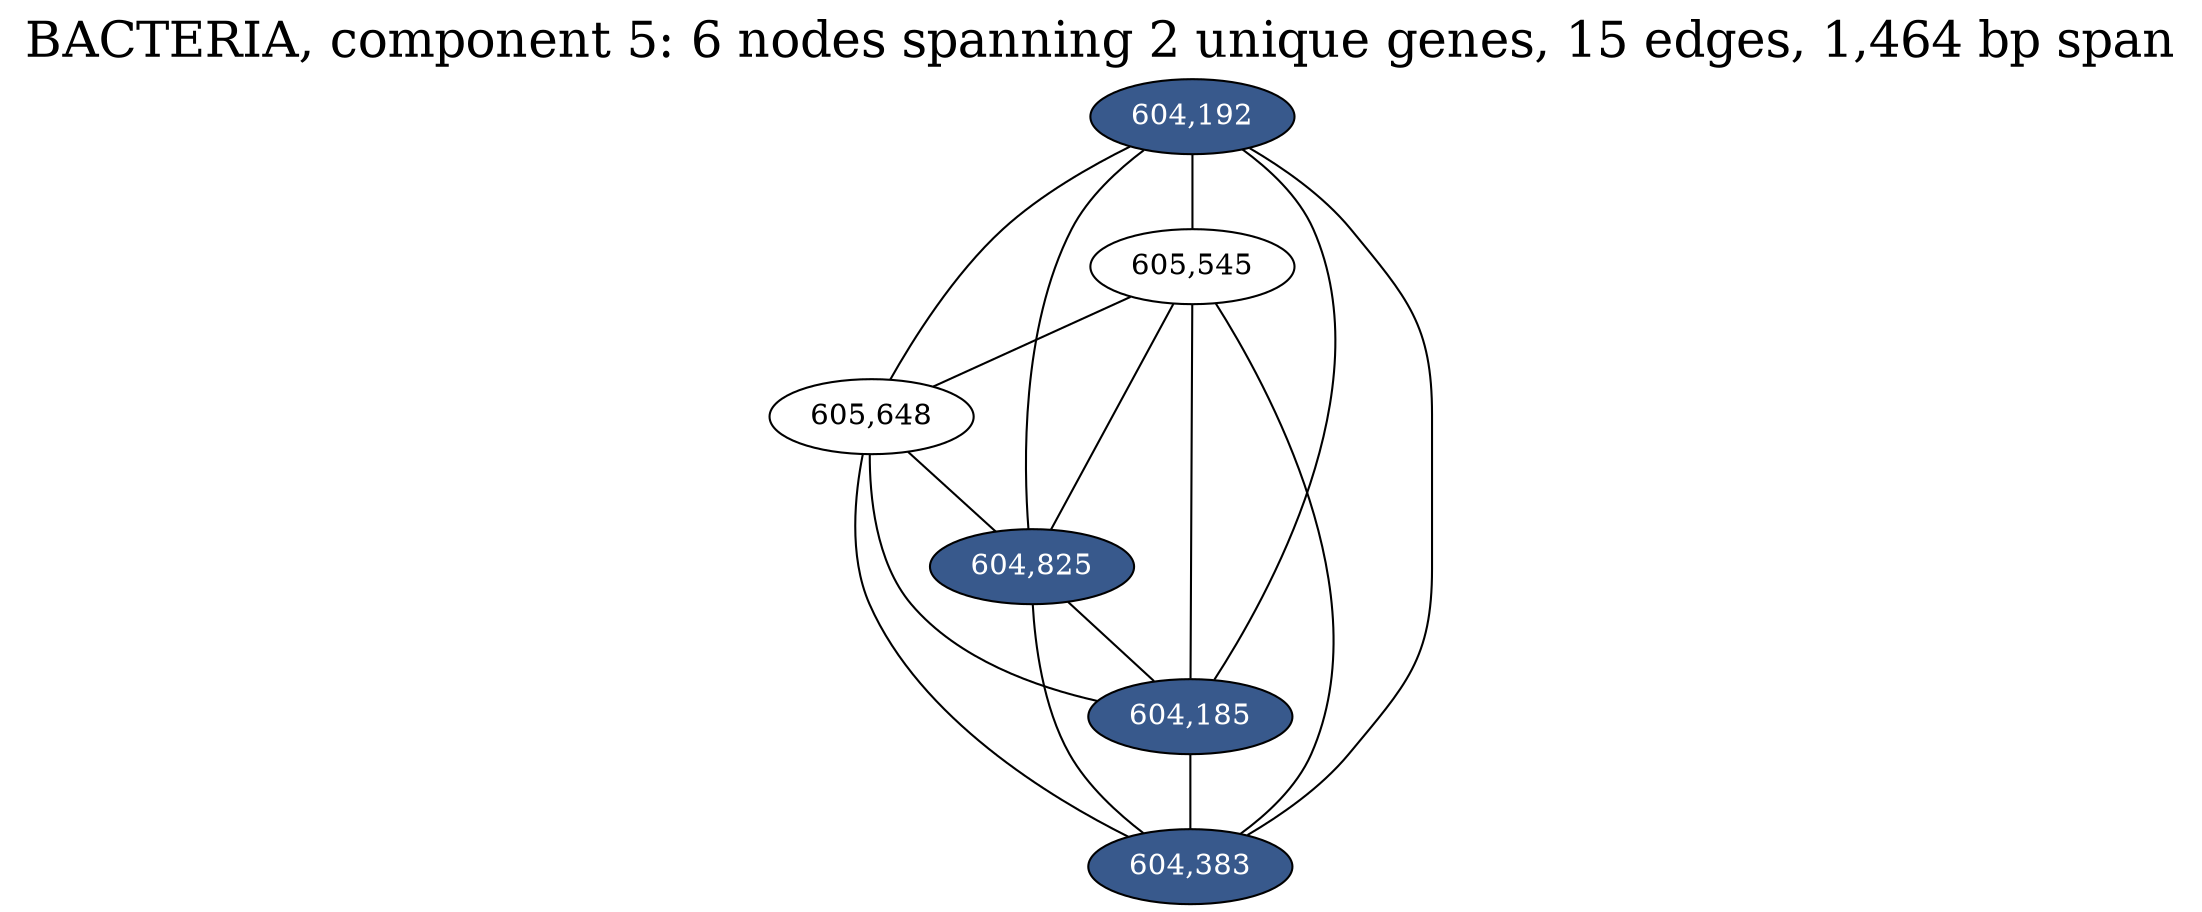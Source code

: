 graph BACTERIA_cc5 {
	overlap="prism50";
	outputorder="edgesfirst";
	node [style="filled"];
	label="BACTERIA, component 5: 6 nodes spanning 2 unique genes, 15 edges, 1,464 bp span";
	labelloc="t";
	fontsize=24;
	"604,185" [fillcolor="#38598c", fontcolor="#ffffff"];
	"604,192" [fillcolor="#38598c", fontcolor="#ffffff"];
	"604,383" [fillcolor="#38598c", fontcolor="#ffffff"];
	"604,825" [fillcolor="#38598c", fontcolor="#ffffff"];
	"605,545" [fillcolor="#ffffff", fontcolor="#000000"];
	"605,648" [fillcolor="#ffffff", fontcolor="#000000"];
	"604,192" -- "604,185";
	"604,192" -- "604,383";
	"604,192" -- "604,825";
	"604,192" -- "605,545";
	"604,192" -- "605,648";
	"605,545" -- "604,185";
	"605,545" -- "604,383";
	"605,545" -- "604,825";
	"605,545" -- "605,648";
	"605,648" -- "604,185";
	"605,648" -- "604,383";
	"605,648" -- "604,825";
	"604,825" -- "604,185";
	"604,825" -- "604,383";
	"604,185" -- "604,383";
}